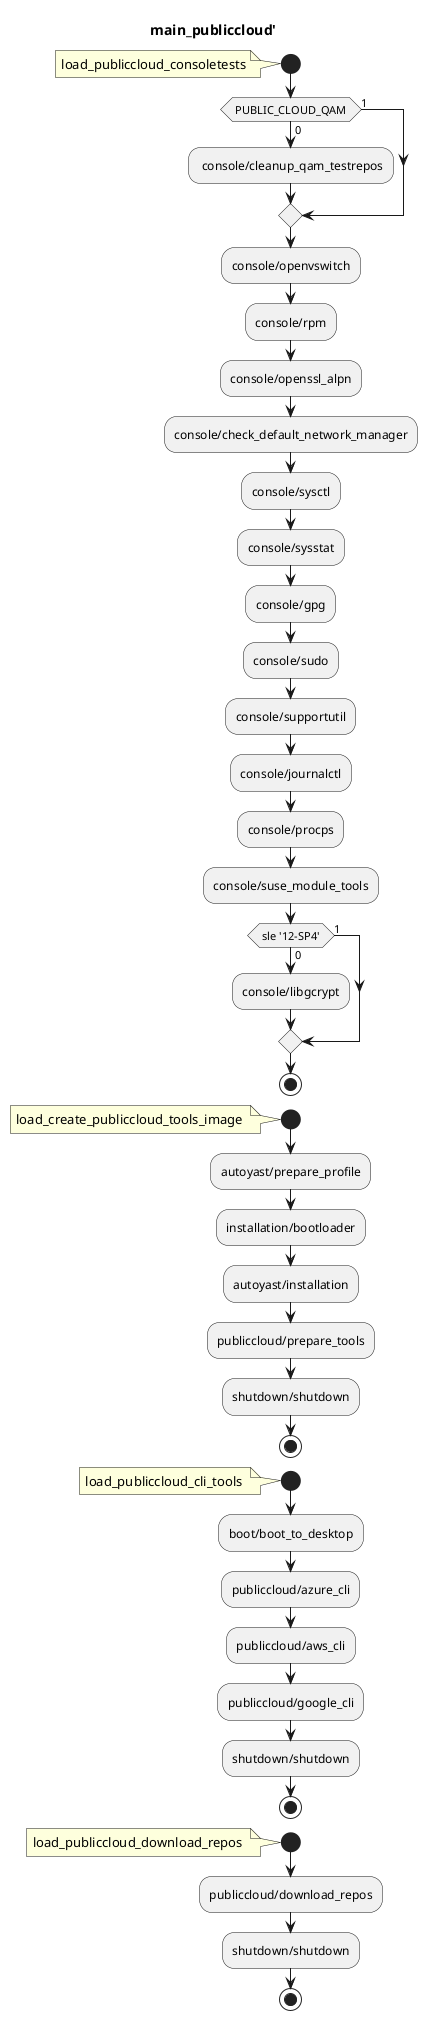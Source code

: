 '# SUSE's openQA tests
'#
'# Copyright 2021 SUSE LLC
'# SPDX-License-Identifier' FSFAP''

'# Summary' module loader of container tests
'# Maintainer' qa-c@suse.de

@startuml

title main_publiccloud'
' ========
' Description
'  UML metalanguage of test code in:
'  https://github.com/os-autoinst/os-autoinst-distri-opensuse/blob/master/lib/main_publiccloud.pm
'
' Author: Maurizio Dati - mdati@suse.com
' =========

!pragma useVerticalIf on

' Legend: 
' (def)   = parameter is defined has a value
' (undef) = parameter undefined or empty

start
note
 load_publiccloud_consoletests
end note

' # sub load_maintenance_publiccloud_tests {
'    # Please pass the $run_args to fatal test modules

if ( PUBLIC_CLOUD_QAM ) then (1)
else (0)
     : console/cleanup_qam_testrepos;
endif

    :console/openvswitch;
    :console/rpm;
    :console/openssl_alpn;
    :console/check_default_network_manager;
    :console/sysctl;
    :console/sysstat;
    :console/gpg;
    :console/sudo;
    :console/supportutil;
    :console/journalctl;
    :console/procps;
    :console/suse_module_tools;
if ( sle '12-SP4' ) then (1)
else (0)
    :console/libgcrypt;
endif

stop

' # sub load_latest_publiccloud_tests {
 
start
note
 load_create_publiccloud_tools_image 
end note
    :autoyast/prepare_profile;
    :installation/bootloader;
    :autoyast/installation;
    :publiccloud/prepare_tools;
    :shutdown/shutdown;
stop

start

'# Test CLI tools for each provider
note
 load_publiccloud_cli_tools 
end note
    :boot/boot_to_desktop;
    :publiccloud/azure_cli;
    :publiccloud/aws_cli;
    :publiccloud/google_cli;
    :shutdown/shutdown;
stop

start
note
 load_publiccloud_download_repos 
end note

    :publiccloud/download_repos;
    :shutdown/shutdown;
stop



'# sub load_publiccloud_tests {

@enduml